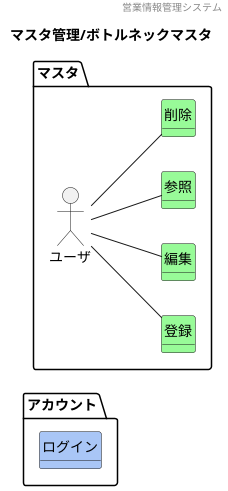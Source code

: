 @startuml images/マスタ管理/ボトルネックマスタ
' ヘッダー
header 営業情報管理システム
' タイトル
title マスタ管理/ボトルネックマスタ
' 
hide circle
' 
hide method
left to right direction

package "アカウント"{
    class "ログイン" #A9C6F6
}

package "マスタ" {
    'ユーザや外部システム
    mix_actor "ユーザ"
    class "登録" #98fb98
    class "編集" #98fb98
    class "参照" #98fb98
    class "削除" #98fb98
    ' class "" #F5A9BC
    ' class "" #ffd700

    'モデル同士の関係
    ユーザ -- 参照
    ユーザ -- 登録
    ユーザ -- 編集
    ユーザ -- 削除

    'ドメインクラスの属性

}



@enduml